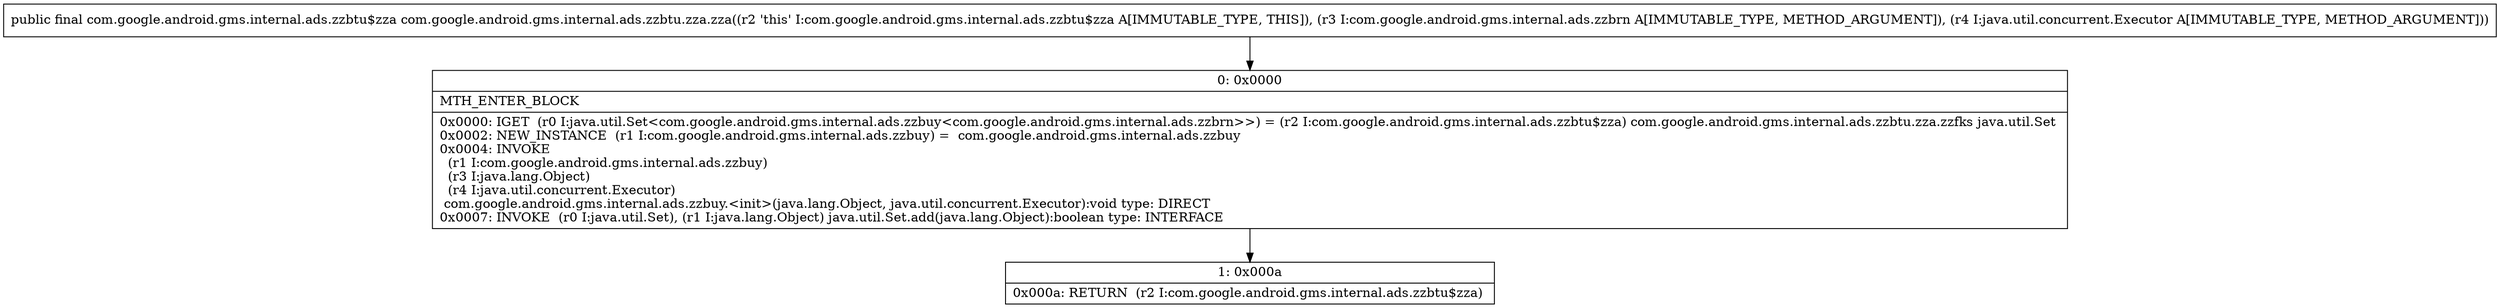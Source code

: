 digraph "CFG forcom.google.android.gms.internal.ads.zzbtu.zza.zza(Lcom\/google\/android\/gms\/internal\/ads\/zzbrn;Ljava\/util\/concurrent\/Executor;)Lcom\/google\/android\/gms\/internal\/ads\/zzbtu$zza;" {
Node_0 [shape=record,label="{0\:\ 0x0000|MTH_ENTER_BLOCK\l|0x0000: IGET  (r0 I:java.util.Set\<com.google.android.gms.internal.ads.zzbuy\<com.google.android.gms.internal.ads.zzbrn\>\>) = (r2 I:com.google.android.gms.internal.ads.zzbtu$zza) com.google.android.gms.internal.ads.zzbtu.zza.zzfks java.util.Set \l0x0002: NEW_INSTANCE  (r1 I:com.google.android.gms.internal.ads.zzbuy) =  com.google.android.gms.internal.ads.zzbuy \l0x0004: INVOKE  \l  (r1 I:com.google.android.gms.internal.ads.zzbuy)\l  (r3 I:java.lang.Object)\l  (r4 I:java.util.concurrent.Executor)\l com.google.android.gms.internal.ads.zzbuy.\<init\>(java.lang.Object, java.util.concurrent.Executor):void type: DIRECT \l0x0007: INVOKE  (r0 I:java.util.Set), (r1 I:java.lang.Object) java.util.Set.add(java.lang.Object):boolean type: INTERFACE \l}"];
Node_1 [shape=record,label="{1\:\ 0x000a|0x000a: RETURN  (r2 I:com.google.android.gms.internal.ads.zzbtu$zza) \l}"];
MethodNode[shape=record,label="{public final com.google.android.gms.internal.ads.zzbtu$zza com.google.android.gms.internal.ads.zzbtu.zza.zza((r2 'this' I:com.google.android.gms.internal.ads.zzbtu$zza A[IMMUTABLE_TYPE, THIS]), (r3 I:com.google.android.gms.internal.ads.zzbrn A[IMMUTABLE_TYPE, METHOD_ARGUMENT]), (r4 I:java.util.concurrent.Executor A[IMMUTABLE_TYPE, METHOD_ARGUMENT])) }"];
MethodNode -> Node_0;
Node_0 -> Node_1;
}

